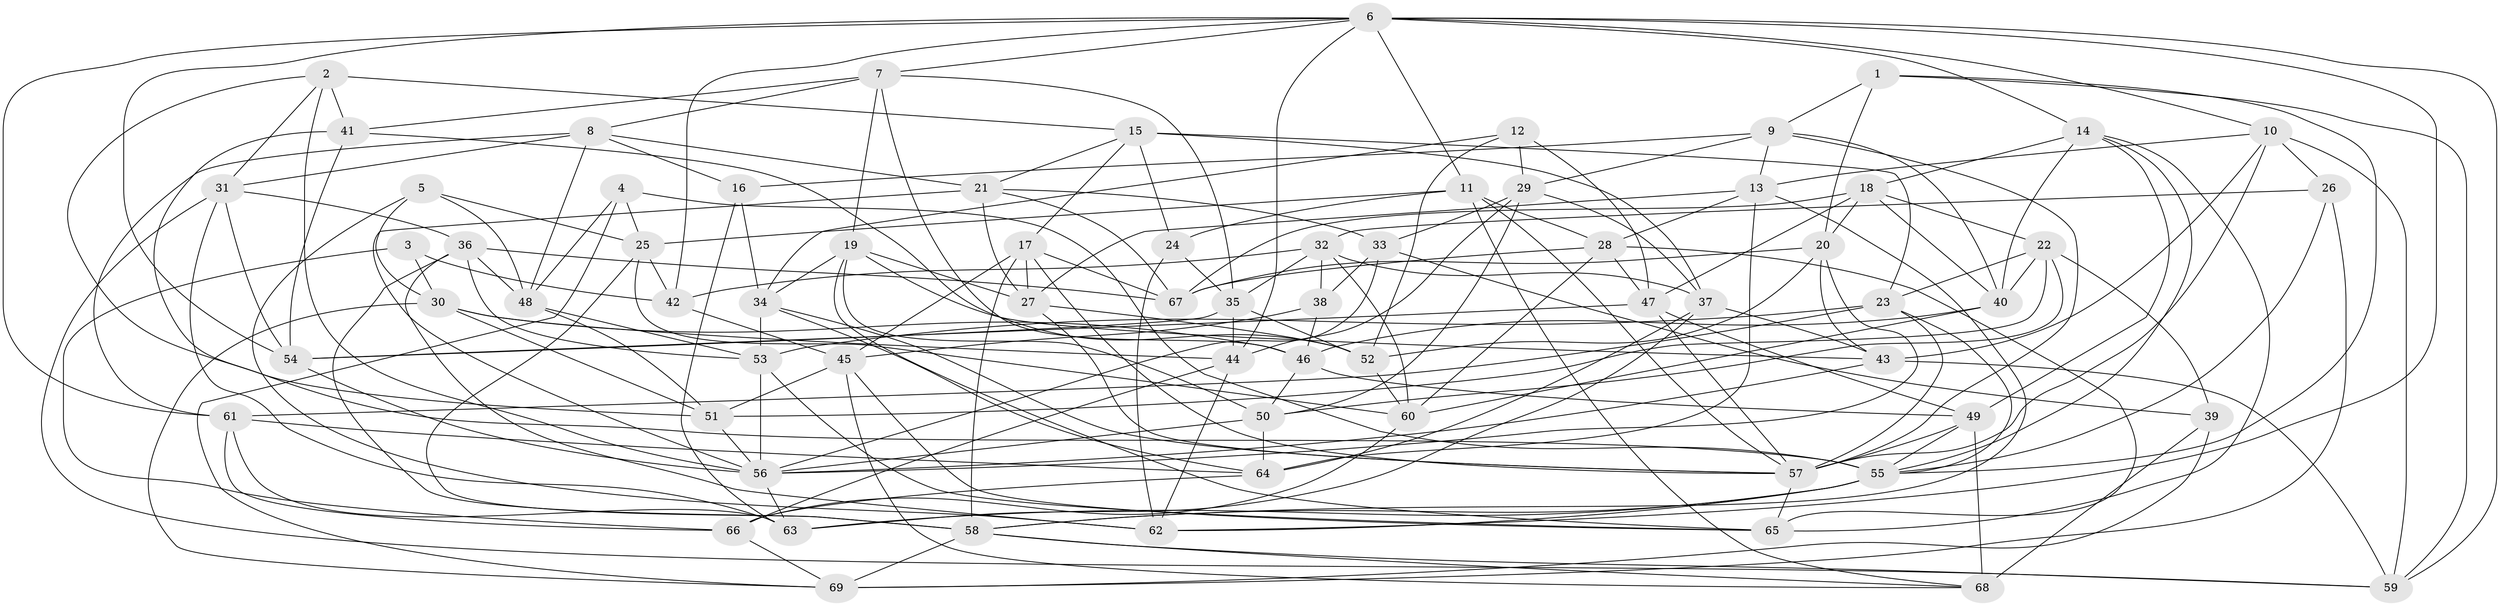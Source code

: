 // original degree distribution, {4: 1.0}
// Generated by graph-tools (version 1.1) at 2025/27/03/09/25 03:27:02]
// undirected, 69 vertices, 203 edges
graph export_dot {
graph [start="1"]
  node [color=gray90,style=filled];
  1;
  2;
  3;
  4;
  5;
  6;
  7;
  8;
  9;
  10;
  11;
  12;
  13;
  14;
  15;
  16;
  17;
  18;
  19;
  20;
  21;
  22;
  23;
  24;
  25;
  26;
  27;
  28;
  29;
  30;
  31;
  32;
  33;
  34;
  35;
  36;
  37;
  38;
  39;
  40;
  41;
  42;
  43;
  44;
  45;
  46;
  47;
  48;
  49;
  50;
  51;
  52;
  53;
  54;
  55;
  56;
  57;
  58;
  59;
  60;
  61;
  62;
  63;
  64;
  65;
  66;
  67;
  68;
  69;
  1 -- 9 [weight=1.0];
  1 -- 20 [weight=1.0];
  1 -- 55 [weight=1.0];
  1 -- 59 [weight=1.0];
  2 -- 15 [weight=1.0];
  2 -- 31 [weight=1.0];
  2 -- 41 [weight=2.0];
  2 -- 51 [weight=1.0];
  2 -- 56 [weight=1.0];
  3 -- 30 [weight=1.0];
  3 -- 42 [weight=2.0];
  3 -- 66 [weight=1.0];
  4 -- 25 [weight=1.0];
  4 -- 48 [weight=1.0];
  4 -- 55 [weight=1.0];
  4 -- 69 [weight=1.0];
  5 -- 25 [weight=1.0];
  5 -- 30 [weight=1.0];
  5 -- 48 [weight=1.0];
  5 -- 62 [weight=1.0];
  6 -- 7 [weight=1.0];
  6 -- 10 [weight=1.0];
  6 -- 11 [weight=1.0];
  6 -- 14 [weight=1.0];
  6 -- 42 [weight=1.0];
  6 -- 44 [weight=1.0];
  6 -- 54 [weight=1.0];
  6 -- 59 [weight=1.0];
  6 -- 61 [weight=1.0];
  6 -- 62 [weight=1.0];
  7 -- 8 [weight=1.0];
  7 -- 19 [weight=1.0];
  7 -- 35 [weight=1.0];
  7 -- 41 [weight=1.0];
  7 -- 46 [weight=1.0];
  8 -- 16 [weight=1.0];
  8 -- 21 [weight=1.0];
  8 -- 31 [weight=1.0];
  8 -- 48 [weight=1.0];
  8 -- 61 [weight=1.0];
  9 -- 13 [weight=1.0];
  9 -- 16 [weight=1.0];
  9 -- 29 [weight=1.0];
  9 -- 40 [weight=1.0];
  9 -- 57 [weight=1.0];
  10 -- 13 [weight=1.0];
  10 -- 26 [weight=1.0];
  10 -- 43 [weight=1.0];
  10 -- 57 [weight=1.0];
  10 -- 59 [weight=1.0];
  11 -- 24 [weight=1.0];
  11 -- 25 [weight=1.0];
  11 -- 28 [weight=1.0];
  11 -- 57 [weight=1.0];
  11 -- 68 [weight=1.0];
  12 -- 29 [weight=1.0];
  12 -- 34 [weight=1.0];
  12 -- 47 [weight=1.0];
  12 -- 52 [weight=1.0];
  13 -- 27 [weight=1.0];
  13 -- 28 [weight=1.0];
  13 -- 58 [weight=1.0];
  13 -- 64 [weight=1.0];
  14 -- 18 [weight=1.0];
  14 -- 40 [weight=1.0];
  14 -- 49 [weight=1.0];
  14 -- 55 [weight=1.0];
  14 -- 65 [weight=1.0];
  15 -- 17 [weight=1.0];
  15 -- 21 [weight=1.0];
  15 -- 23 [weight=1.0];
  15 -- 24 [weight=1.0];
  15 -- 37 [weight=1.0];
  16 -- 34 [weight=1.0];
  16 -- 63 [weight=1.0];
  17 -- 27 [weight=1.0];
  17 -- 45 [weight=1.0];
  17 -- 57 [weight=1.0];
  17 -- 58 [weight=1.0];
  17 -- 67 [weight=1.0];
  18 -- 20 [weight=1.0];
  18 -- 22 [weight=1.0];
  18 -- 40 [weight=1.0];
  18 -- 47 [weight=1.0];
  18 -- 67 [weight=1.0];
  19 -- 27 [weight=1.0];
  19 -- 34 [weight=1.0];
  19 -- 43 [weight=1.0];
  19 -- 50 [weight=1.0];
  19 -- 65 [weight=1.0];
  20 -- 43 [weight=1.0];
  20 -- 52 [weight=1.0];
  20 -- 56 [weight=1.0];
  20 -- 67 [weight=1.0];
  21 -- 27 [weight=1.0];
  21 -- 33 [weight=1.0];
  21 -- 56 [weight=1.0];
  21 -- 67 [weight=1.0];
  22 -- 23 [weight=1.0];
  22 -- 39 [weight=1.0];
  22 -- 40 [weight=1.0];
  22 -- 50 [weight=1.0];
  22 -- 51 [weight=1.0];
  23 -- 53 [weight=1.0];
  23 -- 55 [weight=1.0];
  23 -- 57 [weight=1.0];
  23 -- 61 [weight=1.0];
  24 -- 35 [weight=1.0];
  24 -- 62 [weight=1.0];
  25 -- 42 [weight=1.0];
  25 -- 58 [weight=1.0];
  25 -- 60 [weight=1.0];
  26 -- 32 [weight=1.0];
  26 -- 55 [weight=1.0];
  26 -- 69 [weight=1.0];
  27 -- 52 [weight=1.0];
  27 -- 57 [weight=1.0];
  28 -- 47 [weight=1.0];
  28 -- 60 [weight=1.0];
  28 -- 65 [weight=1.0];
  28 -- 67 [weight=1.0];
  29 -- 33 [weight=1.0];
  29 -- 37 [weight=1.0];
  29 -- 44 [weight=1.0];
  29 -- 50 [weight=1.0];
  30 -- 44 [weight=1.0];
  30 -- 46 [weight=1.0];
  30 -- 51 [weight=1.0];
  30 -- 69 [weight=1.0];
  31 -- 36 [weight=1.0];
  31 -- 54 [weight=1.0];
  31 -- 59 [weight=1.0];
  31 -- 63 [weight=1.0];
  32 -- 35 [weight=1.0];
  32 -- 37 [weight=1.0];
  32 -- 38 [weight=1.0];
  32 -- 42 [weight=1.0];
  32 -- 60 [weight=1.0];
  33 -- 38 [weight=1.0];
  33 -- 39 [weight=2.0];
  33 -- 56 [weight=1.0];
  34 -- 53 [weight=1.0];
  34 -- 57 [weight=1.0];
  34 -- 64 [weight=1.0];
  35 -- 44 [weight=1.0];
  35 -- 52 [weight=1.0];
  35 -- 54 [weight=1.0];
  36 -- 48 [weight=1.0];
  36 -- 53 [weight=1.0];
  36 -- 58 [weight=1.0];
  36 -- 62 [weight=1.0];
  36 -- 67 [weight=1.0];
  37 -- 43 [weight=1.0];
  37 -- 63 [weight=1.0];
  37 -- 64 [weight=1.0];
  38 -- 45 [weight=1.0];
  38 -- 46 [weight=1.0];
  39 -- 68 [weight=2.0];
  39 -- 69 [weight=1.0];
  40 -- 46 [weight=1.0];
  40 -- 60 [weight=1.0];
  41 -- 52 [weight=1.0];
  41 -- 54 [weight=1.0];
  41 -- 55 [weight=1.0];
  42 -- 45 [weight=1.0];
  43 -- 56 [weight=1.0];
  43 -- 59 [weight=1.0];
  44 -- 62 [weight=1.0];
  44 -- 66 [weight=1.0];
  45 -- 51 [weight=1.0];
  45 -- 65 [weight=1.0];
  45 -- 68 [weight=1.0];
  46 -- 49 [weight=1.0];
  46 -- 50 [weight=1.0];
  47 -- 49 [weight=1.0];
  47 -- 54 [weight=1.0];
  47 -- 57 [weight=1.0];
  48 -- 51 [weight=1.0];
  48 -- 53 [weight=1.0];
  49 -- 55 [weight=1.0];
  49 -- 57 [weight=1.0];
  49 -- 68 [weight=1.0];
  50 -- 56 [weight=1.0];
  50 -- 64 [weight=1.0];
  51 -- 56 [weight=1.0];
  52 -- 60 [weight=1.0];
  53 -- 56 [weight=1.0];
  53 -- 65 [weight=1.0];
  54 -- 56 [weight=1.0];
  55 -- 58 [weight=1.0];
  55 -- 62 [weight=1.0];
  55 -- 63 [weight=1.0];
  56 -- 63 [weight=1.0];
  57 -- 65 [weight=1.0];
  58 -- 59 [weight=1.0];
  58 -- 68 [weight=1.0];
  58 -- 69 [weight=1.0];
  60 -- 66 [weight=1.0];
  61 -- 63 [weight=1.0];
  61 -- 64 [weight=1.0];
  61 -- 66 [weight=1.0];
  64 -- 66 [weight=1.0];
  66 -- 69 [weight=1.0];
}
